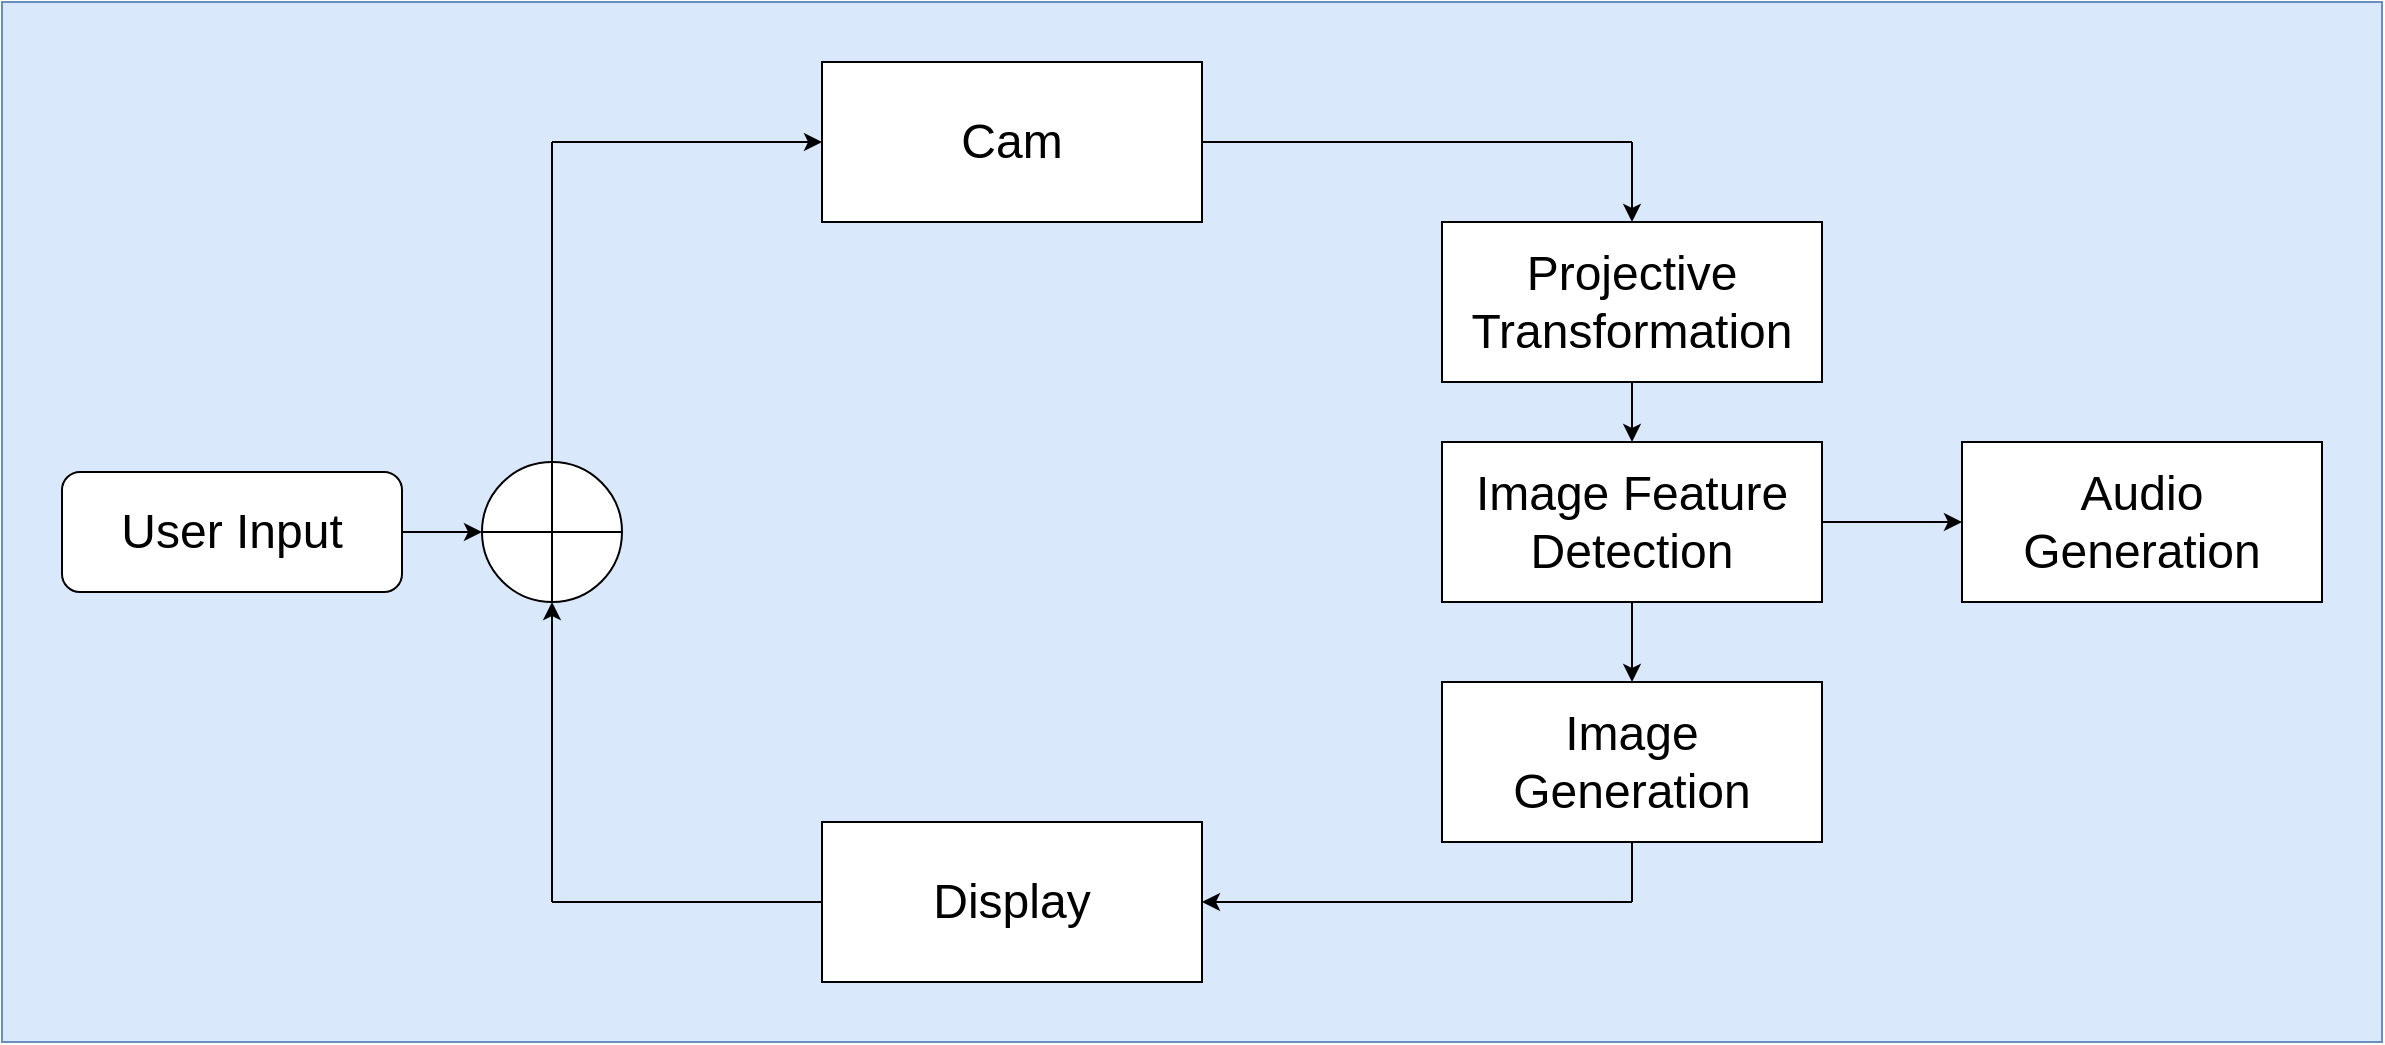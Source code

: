 <mxfile version="13.9.9" type="device"><diagram id="OH4-y1e3GIfD9tulLVdK" name="Pagina-1"><mxGraphModel dx="1722" dy="1010" grid="1" gridSize="10" guides="1" tooltips="1" connect="1" arrows="1" fold="1" page="1" pageScale="1" pageWidth="3300" pageHeight="4681" math="0" shadow="0"><root><mxCell id="0"/><mxCell id="1" parent="0"/><mxCell id="ngWoSYJZ2hkwr8J6Mft9-26" value="" style="rounded=0;whiteSpace=wrap;html=1;fillColor=#dae8fc;strokeColor=#6c8ebf;" vertex="1" parent="1"><mxGeometry x="20" y="270" width="1190" height="520" as="geometry"/></mxCell><mxCell id="ngWoSYJZ2hkwr8J6Mft9-2" value="&lt;font style=&quot;font-size: 24px&quot;&gt;Cam&lt;/font&gt;" style="rounded=0;whiteSpace=wrap;html=1;" vertex="1" parent="1"><mxGeometry x="430" y="300" width="190" height="80" as="geometry"/></mxCell><mxCell id="ngWoSYJZ2hkwr8J6Mft9-3" value="&lt;span style=&quot;font-size: 24px&quot;&gt;Image Generation&lt;/span&gt;" style="rounded=0;whiteSpace=wrap;html=1;" vertex="1" parent="1"><mxGeometry x="740" y="610" width="190" height="80" as="geometry"/></mxCell><mxCell id="ngWoSYJZ2hkwr8J6Mft9-4" value="&lt;font style=&quot;font-size: 24px&quot;&gt;Display&lt;/font&gt;" style="rounded=0;whiteSpace=wrap;html=1;" vertex="1" parent="1"><mxGeometry x="430" y="680" width="190" height="80" as="geometry"/></mxCell><mxCell id="ngWoSYJZ2hkwr8J6Mft9-5" value="&lt;font style=&quot;font-size: 24px&quot;&gt;Projective Transformation&lt;/font&gt;" style="rounded=0;whiteSpace=wrap;html=1;" vertex="1" parent="1"><mxGeometry x="740" y="380" width="190" height="80" as="geometry"/></mxCell><mxCell id="ngWoSYJZ2hkwr8J6Mft9-6" value="&lt;font style=&quot;font-size: 24px&quot;&gt;User Input&lt;/font&gt;" style="rounded=1;whiteSpace=wrap;html=1;" vertex="1" parent="1"><mxGeometry x="50" y="505" width="170" height="60" as="geometry"/></mxCell><mxCell id="ngWoSYJZ2hkwr8J6Mft9-7" value="" style="endArrow=classic;html=1;entryX=0.5;entryY=0;entryDx=0;entryDy=0;" edge="1" parent="1" target="ngWoSYJZ2hkwr8J6Mft9-5"><mxGeometry width="50" height="50" relative="1" as="geometry"><mxPoint x="835" y="340" as="sourcePoint"/><mxPoint x="860" y="300" as="targetPoint"/></mxGeometry></mxCell><mxCell id="ngWoSYJZ2hkwr8J6Mft9-8" value="" style="endArrow=none;html=1;exitX=1;exitY=0.5;exitDx=0;exitDy=0;" edge="1" parent="1" source="ngWoSYJZ2hkwr8J6Mft9-2"><mxGeometry width="50" height="50" relative="1" as="geometry"><mxPoint x="740" y="300" as="sourcePoint"/><mxPoint x="835" y="340" as="targetPoint"/></mxGeometry></mxCell><mxCell id="ngWoSYJZ2hkwr8J6Mft9-9" value="" style="endArrow=classic;html=1;entryX=0.5;entryY=0;entryDx=0;entryDy=0;exitX=0.5;exitY=1;exitDx=0;exitDy=0;" edge="1" parent="1" source="ngWoSYJZ2hkwr8J6Mft9-23" target="ngWoSYJZ2hkwr8J6Mft9-3"><mxGeometry width="50" height="50" relative="1" as="geometry"><mxPoint x="835" y="491" as="sourcePoint"/><mxPoint x="830" y="580" as="targetPoint"/></mxGeometry></mxCell><mxCell id="ngWoSYJZ2hkwr8J6Mft9-10" value="" style="endArrow=none;html=1;entryX=0.5;entryY=1;entryDx=0;entryDy=0;" edge="1" parent="1" target="ngWoSYJZ2hkwr8J6Mft9-3"><mxGeometry width="50" height="50" relative="1" as="geometry"><mxPoint x="835" y="720" as="sourcePoint"/><mxPoint x="895" y="750" as="targetPoint"/></mxGeometry></mxCell><mxCell id="ngWoSYJZ2hkwr8J6Mft9-11" value="" style="endArrow=classic;html=1;entryX=1;entryY=0.5;entryDx=0;entryDy=0;" edge="1" parent="1" target="ngWoSYJZ2hkwr8J6Mft9-4"><mxGeometry width="50" height="50" relative="1" as="geometry"><mxPoint x="835" y="720" as="sourcePoint"/><mxPoint x="820" y="829" as="targetPoint"/></mxGeometry></mxCell><mxCell id="ngWoSYJZ2hkwr8J6Mft9-12" value="" style="endArrow=classic;html=1;" edge="1" parent="1"><mxGeometry width="50" height="50" relative="1" as="geometry"><mxPoint x="295" y="720" as="sourcePoint"/><mxPoint x="295" y="570" as="targetPoint"/></mxGeometry></mxCell><mxCell id="ngWoSYJZ2hkwr8J6Mft9-13" value="" style="endArrow=none;html=1;entryX=0;entryY=0.5;entryDx=0;entryDy=0;" edge="1" parent="1" target="ngWoSYJZ2hkwr8J6Mft9-4"><mxGeometry width="50" height="50" relative="1" as="geometry"><mxPoint x="295" y="720" as="sourcePoint"/><mxPoint x="565" y="630" as="targetPoint"/></mxGeometry></mxCell><mxCell id="ngWoSYJZ2hkwr8J6Mft9-14" value="" style="endArrow=none;html=1;exitX=0.5;exitY=0;exitDx=0;exitDy=0;exitPerimeter=0;" edge="1" parent="1" source="ngWoSYJZ2hkwr8J6Mft9-17"><mxGeometry width="50" height="50" relative="1" as="geometry"><mxPoint x="295" y="490" as="sourcePoint"/><mxPoint x="295" y="340" as="targetPoint"/></mxGeometry></mxCell><mxCell id="ngWoSYJZ2hkwr8J6Mft9-15" value="" style="endArrow=classic;html=1;entryX=0;entryY=0.5;entryDx=0;entryDy=0;" edge="1" parent="1" target="ngWoSYJZ2hkwr8J6Mft9-2"><mxGeometry width="50" height="50" relative="1" as="geometry"><mxPoint x="295" y="340" as="sourcePoint"/><mxPoint x="500" y="430" as="targetPoint"/></mxGeometry></mxCell><mxCell id="ngWoSYJZ2hkwr8J6Mft9-17" value="" style="verticalLabelPosition=bottom;verticalAlign=top;html=1;shape=mxgraph.flowchart.summing_function;" vertex="1" parent="1"><mxGeometry x="260" y="500" width="70" height="70" as="geometry"/></mxCell><mxCell id="ngWoSYJZ2hkwr8J6Mft9-18" value="" style="endArrow=classic;html=1;entryX=0;entryY=0.5;entryDx=0;entryDy=0;entryPerimeter=0;exitX=1;exitY=0.5;exitDx=0;exitDy=0;" edge="1" parent="1" source="ngWoSYJZ2hkwr8J6Mft9-6" target="ngWoSYJZ2hkwr8J6Mft9-17"><mxGeometry width="50" height="50" relative="1" as="geometry"><mxPoint x="230" y="740" as="sourcePoint"/><mxPoint x="230" y="590" as="targetPoint"/></mxGeometry></mxCell><mxCell id="ngWoSYJZ2hkwr8J6Mft9-21" value="&lt;font style=&quot;font-size: 24px&quot;&gt;Audio Generation&lt;/font&gt;" style="rounded=0;whiteSpace=wrap;html=1;" vertex="1" parent="1"><mxGeometry x="1000" y="490" width="180" height="80" as="geometry"/></mxCell><mxCell id="ngWoSYJZ2hkwr8J6Mft9-22" value="" style="endArrow=classic;html=1;exitX=1;exitY=0.5;exitDx=0;exitDy=0;entryX=0;entryY=0.5;entryDx=0;entryDy=0;" edge="1" parent="1" source="ngWoSYJZ2hkwr8J6Mft9-23" target="ngWoSYJZ2hkwr8J6Mft9-21"><mxGeometry width="50" height="50" relative="1" as="geometry"><mxPoint x="950" y="590" as="sourcePoint"/><mxPoint x="1000" y="540" as="targetPoint"/></mxGeometry></mxCell><mxCell id="ngWoSYJZ2hkwr8J6Mft9-23" value="&lt;font style=&quot;font-size: 24px&quot;&gt;Image Feature Detection&lt;/font&gt;" style="rounded=0;whiteSpace=wrap;html=1;" vertex="1" parent="1"><mxGeometry x="740" y="490" width="190" height="80" as="geometry"/></mxCell><mxCell id="ngWoSYJZ2hkwr8J6Mft9-25" value="" style="endArrow=classic;html=1;entryX=0.5;entryY=0;entryDx=0;entryDy=0;exitX=0.5;exitY=1;exitDx=0;exitDy=0;" edge="1" parent="1" source="ngWoSYJZ2hkwr8J6Mft9-5" target="ngWoSYJZ2hkwr8J6Mft9-23"><mxGeometry width="50" height="50" relative="1" as="geometry"><mxPoint x="680" y="490" as="sourcePoint"/><mxPoint x="680" y="530" as="targetPoint"/></mxGeometry></mxCell></root></mxGraphModel></diagram></mxfile>